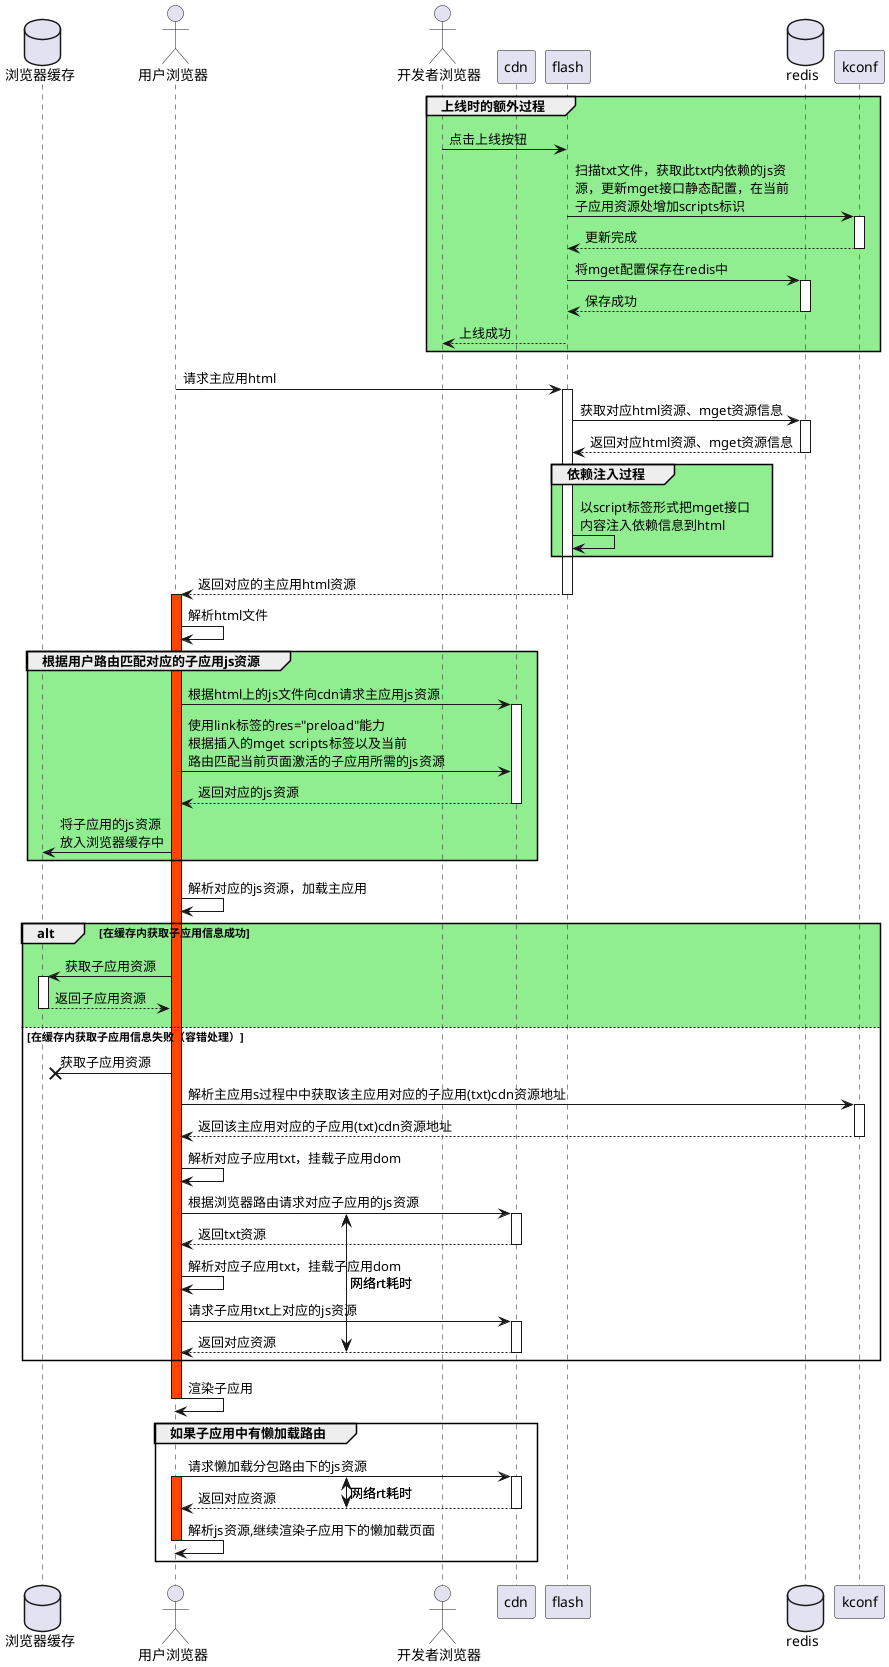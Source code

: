 @startuml 微前端加载时序
!pragma teoz true

database 浏览器缓存 as browserCache
actor 用户浏览器 as browser
actor 开发者浏览器 as depBrowser
participant cdn
participant flash
database redis

group #LightGreen 上线时的额外过程
  depBrowser -> flash: 点击上线按钮
  flash -> kconf: 扫描txt文件，获取此txt内依赖的js资\n源，更新mget接口静态配置，在当前\n子应用资源处增加scripts标识
  activate kconf
  kconf --> flash: 更新完成
  deactivate kconf
  flash -> redis: 将mget配置保存在redis中
  activate redis
  redis --> flash: 保存成功
  deactivate redis
  flash --> depBrowser: 上线成功
end

browser -> flash: 请求主应用html
activate flash
flash -> redis: 获取对应html资源、mget资源信息
activate redis
redis --> flash: 返回对应html资源、mget资源信息
deactivate redis
group #LightGreen 依赖注入过程
  flash -> flash: 以script标签形式把mget接口\n内容注入依赖信息到html
end
flash --> browser: 返回对应的主应用html资源
activate browser #OrangeRed
deactivate flash
browser -> browser: 解析html文件
group #LightGreen 根据用户路由匹配对应的子应用js资源
  browser -> cdn: 根据html上的js文件向cdn请求主应用js资源
  activate cdn
  browser -> cdn: 使用link标签的res="preload"能力\n根据插入的mget scripts标签以及当前\n路由匹配当前页面激活的子应用所需的js资源
  cdn --> browser: 返回对应的js资源
  deactivate cdn
  browser -> browserCache: 将子应用的js资源\n放入浏览器缓存中
end
browser -> browser: 解析对应的js资源，加载主应用

alt #LightGreen 在缓存内获取子应用信息成功 
  browser -> browserCache: 获取子应用资源
  activate browserCache
  browserCache --> browser: 返回子应用资源
  deactivate browserCache
else #White 在缓存内获取子应用信息失败（容错处理）
  browser ->x browserCache: 获取子应用资源
  browser -> kconf: 解析主应用s过程中中获取该主应用对应的子应用(txt)cdn资源地址
  activate kconf
  kconf --> browser: 返回该主应用对应的子应用(txt)cdn资源地址
  deactivate kconf
  browser -> browser: 解析对应子应用txt，挂载子应用dom
  {start} browser -> cdn: 根据浏览器路由请求对应子应用的js资源
  activate cdn
  cdn --> browser: 返回txt资源
  deactivate cdn
  browser -> browser: 解析对应子应用txt，挂载子应用dom
  browser -> cdn: 请求子应用txt上对应的js资源
  activate cdn
  {end} cdn --> browser: 返回对应资源
  deactivate cdn
  {start} <-> {end} : 网络rt耗时
end

browser -> browser: 渲染子应用
deactivate browser

group 如果子应用中有懒加载路由
  {start2} browser -> cdn: 请求懒加载分包路由下的js资源
  activate browser #OrangeRed
  activate cdn
  {end2} cdn --> browser: 返回对应资源
  {start2} <-> {end2} : 网络rt耗时
  deactivate cdn
  browser -> browser: 解析js资源,继续渲染子应用下的懒加载页面
  deactivate browser
end


@enduml